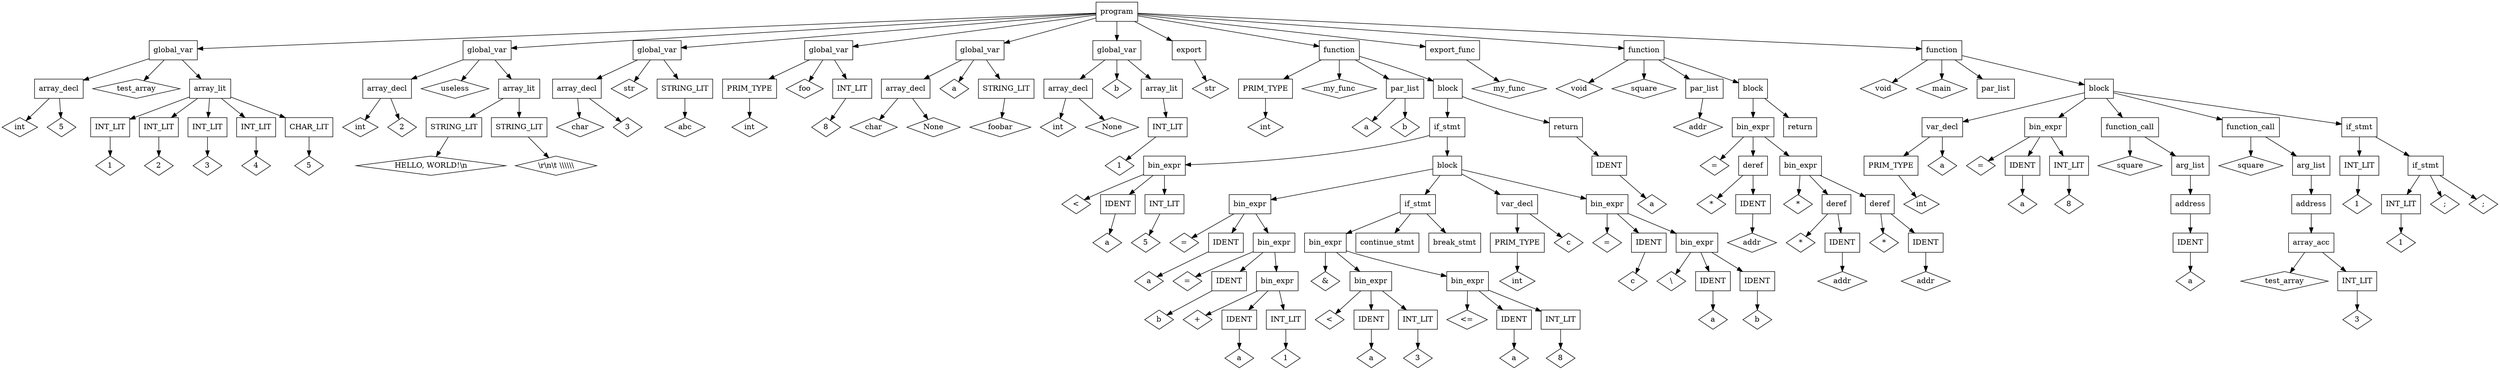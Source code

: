 digraph parse_tree {
    node [shape = box];
    node0 [label = "program"]
    node0 -> node1
    node0 -> node2
    node0 -> node3
    node0 -> node4
    node0 -> node5
    node0 -> node6
    node0 -> node7
    node0 -> node8
    node0 -> node9
    node0 -> node10
    node0 -> node11
    node1 [label = "global_var"]
    node1 -> node12
    node1 -> node13
    node1 -> node14
    node12 [label = "array_decl"]
    node12 -> node15
    node12 -> node16
    node15 [label = "int", shape = "diamond"]
    node16 [label = "5", shape = "diamond"]
    node13 [label = "test_array", shape = "diamond"]
    node14 [label = "array_lit"]
    node14 -> node17
    node14 -> node18
    node14 -> node19
    node14 -> node20
    node14 -> node21
    node17 [label = "INT_LIT"]
    node17 -> node22
    node22 [label = "1", shape = "diamond"]
    node18 [label = "INT_LIT"]
    node18 -> node23
    node23 [label = "2", shape = "diamond"]
    node19 [label = "INT_LIT"]
    node19 -> node24
    node24 [label = "3", shape = "diamond"]
    node20 [label = "INT_LIT"]
    node20 -> node25
    node25 [label = "4", shape = "diamond"]
    node21 [label = "CHAR_LIT"]
    node21 -> node26
    node26 [label = "5", shape = "diamond"]
    node2 [label = "global_var"]
    node2 -> node27
    node2 -> node28
    node2 -> node29
    node27 [label = "array_decl"]
    node27 -> node30
    node27 -> node31
    node30 [label = "int", shape = "diamond"]
    node31 [label = "2", shape = "diamond"]
    node28 [label = "useless", shape = "diamond"]
    node29 [label = "array_lit"]
    node29 -> node32
    node29 -> node33
    node32 [label = "STRING_LIT"]
    node32 -> node34
    node34 [label = "HELLO, WORLD!\\n", shape = "diamond"]
    node33 [label = "STRING_LIT"]
    node33 -> node35
    node35 [label = "\\r\\n\\t \\\\\\\\\\\\", shape = "diamond"]
    node3 [label = "global_var"]
    node3 -> node36
    node3 -> node37
    node3 -> node38
    node36 [label = "array_decl"]
    node36 -> node39
    node36 -> node40
    node39 [label = "char", shape = "diamond"]
    node40 [label = "3", shape = "diamond"]
    node37 [label = "str", shape = "diamond"]
    node38 [label = "STRING_LIT"]
    node38 -> node41
    node41 [label = "abc", shape = "diamond"]
    node4 [label = "global_var"]
    node4 -> node42
    node4 -> node43
    node4 -> node44
    node42 [label = "PRIM_TYPE"]
    node42 -> node45
    node45 [label = "int", shape = "diamond"]
    node43 [label = "foo", shape = "diamond"]
    node44 [label = "INT_LIT"]
    node44 -> node46
    node46 [label = "8", shape = "diamond"]
    node5 [label = "global_var"]
    node5 -> node47
    node5 -> node48
    node5 -> node49
    node47 [label = "array_decl"]
    node47 -> node50
    node47 -> node51
    node50 [label = "char", shape = "diamond"]
    node51 [label = "None", shape = "diamond"]
    node48 [label = "a", shape = "diamond"]
    node49 [label = "STRING_LIT"]
    node49 -> node52
    node52 [label = "foobar", shape = "diamond"]
    node6 [label = "global_var"]
    node6 -> node53
    node6 -> node54
    node6 -> node55
    node53 [label = "array_decl"]
    node53 -> node56
    node53 -> node57
    node56 [label = "int", shape = "diamond"]
    node57 [label = "None", shape = "diamond"]
    node54 [label = "b", shape = "diamond"]
    node55 [label = "array_lit"]
    node55 -> node58
    node58 [label = "INT_LIT"]
    node58 -> node59
    node59 [label = "1", shape = "diamond"]
    node7 [label = "export"]
    node7 -> node60
    node60 [label = "str", shape = "diamond"]
    node8 [label = "function"]
    node8 -> node61
    node8 -> node62
    node8 -> node63
    node8 -> node64
    node61 [label = "PRIM_TYPE"]
    node61 -> node65
    node65 [label = "int", shape = "diamond"]
    node62 [label = "my_func", shape = "diamond"]
    node63 [label = "par_list"]
    node63 -> node66
    node63 -> node67
    node66 [label = "a", shape = "diamond"]
    node67 [label = "b", shape = "diamond"]
    node64 [label = "block"]
    node64 -> node68
    node64 -> node69
    node68 [label = "if_stmt"]
    node68 -> node70
    node68 -> node71
    node70 [label = "bin_expr"]
    node70 -> node72
    node70 -> node73
    node70 -> node74
    node72 [label = "<", shape = "diamond"]
    node73 [label = "IDENT"]
    node73 -> node75
    node75 [label = "a", shape = "diamond"]
    node74 [label = "INT_LIT"]
    node74 -> node76
    node76 [label = "5", shape = "diamond"]
    node71 [label = "block"]
    node71 -> node77
    node71 -> node78
    node71 -> node79
    node71 -> node80
    node77 [label = "bin_expr"]
    node77 -> node81
    node77 -> node82
    node77 -> node83
    node81 [label = "=", shape = "diamond"]
    node82 [label = "IDENT"]
    node82 -> node84
    node84 [label = "a", shape = "diamond"]
    node83 [label = "bin_expr"]
    node83 -> node85
    node83 -> node86
    node83 -> node87
    node85 [label = "=", shape = "diamond"]
    node86 [label = "IDENT"]
    node86 -> node88
    node88 [label = "b", shape = "diamond"]
    node87 [label = "bin_expr"]
    node87 -> node89
    node87 -> node90
    node87 -> node91
    node89 [label = "+", shape = "diamond"]
    node90 [label = "IDENT"]
    node90 -> node92
    node92 [label = "a", shape = "diamond"]
    node91 [label = "INT_LIT"]
    node91 -> node93
    node93 [label = "1", shape = "diamond"]
    node78 [label = "if_stmt"]
    node78 -> node94
    node78 -> node95
    node78 -> node96
    node94 [label = "bin_expr"]
    node94 -> node97
    node94 -> node98
    node94 -> node99
    node97 [label = "&", shape = "diamond"]
    node98 [label = "bin_expr"]
    node98 -> node100
    node98 -> node101
    node98 -> node102
    node100 [label = "<", shape = "diamond"]
    node101 [label = "IDENT"]
    node101 -> node103
    node103 [label = "a", shape = "diamond"]
    node102 [label = "INT_LIT"]
    node102 -> node104
    node104 [label = "3", shape = "diamond"]
    node99 [label = "bin_expr"]
    node99 -> node105
    node99 -> node106
    node99 -> node107
    node105 [label = "<=", shape = "diamond"]
    node106 [label = "IDENT"]
    node106 -> node108
    node108 [label = "a", shape = "diamond"]
    node107 [label = "INT_LIT"]
    node107 -> node109
    node109 [label = "8", shape = "diamond"]
    node95 [label = "continue_stmt"]
    node96 [label = "break_stmt"]
    node79 [label = "var_decl"]
    node79 -> node110
    node79 -> node111
    node110 [label = "PRIM_TYPE"]
    node110 -> node112
    node112 [label = "int", shape = "diamond"]
    node111 [label = "c", shape = "diamond"]
    node80 [label = "bin_expr"]
    node80 -> node113
    node80 -> node114
    node80 -> node115
    node113 [label = "=", shape = "diamond"]
    node114 [label = "IDENT"]
    node114 -> node116
    node116 [label = "c", shape = "diamond"]
    node115 [label = "bin_expr"]
    node115 -> node117
    node115 -> node118
    node115 -> node119
    node117 [label = "\\", shape = "diamond"]
    node118 [label = "IDENT"]
    node118 -> node120
    node120 [label = "a", shape = "diamond"]
    node119 [label = "IDENT"]
    node119 -> node121
    node121 [label = "b", shape = "diamond"]
    node69 [label = "return"]
    node69 -> node122
    node122 [label = "IDENT"]
    node122 -> node123
    node123 [label = "a", shape = "diamond"]
    node9 [label = "export_func"]
    node9 -> node124
    node124 [label = "my_func", shape = "diamond"]
    node10 [label = "function"]
    node10 -> node125
    node10 -> node126
    node10 -> node127
    node10 -> node128
    node125 [label = "void", shape = "diamond"]
    node126 [label = "square", shape = "diamond"]
    node127 [label = "par_list"]
    node127 -> node129
    node129 [label = "addr", shape = "diamond"]
    node128 [label = "block"]
    node128 -> node130
    node128 -> node131
    node130 [label = "bin_expr"]
    node130 -> node132
    node130 -> node133
    node130 -> node134
    node132 [label = "=", shape = "diamond"]
    node133 [label = "deref"]
    node133 -> node135
    node133 -> node136
    node135 [label = "*", shape = "diamond"]
    node136 [label = "IDENT"]
    node136 -> node137
    node137 [label = "addr", shape = "diamond"]
    node134 [label = "bin_expr"]
    node134 -> node138
    node134 -> node139
    node134 -> node140
    node138 [label = "*", shape = "diamond"]
    node139 [label = "deref"]
    node139 -> node141
    node139 -> node142
    node141 [label = "*", shape = "diamond"]
    node142 [label = "IDENT"]
    node142 -> node143
    node143 [label = "addr", shape = "diamond"]
    node140 [label = "deref"]
    node140 -> node144
    node140 -> node145
    node144 [label = "*", shape = "diamond"]
    node145 [label = "IDENT"]
    node145 -> node146
    node146 [label = "addr", shape = "diamond"]
    node131 [label = "return"]
    node11 [label = "function"]
    node11 -> node147
    node11 -> node148
    node11 -> node149
    node11 -> node150
    node147 [label = "void", shape = "diamond"]
    node148 [label = "main", shape = "diamond"]
    node149 [label = "par_list"]
    node150 [label = "block"]
    node150 -> node151
    node150 -> node152
    node150 -> node153
    node150 -> node154
    node150 -> node155
    node151 [label = "var_decl"]
    node151 -> node156
    node151 -> node157
    node156 [label = "PRIM_TYPE"]
    node156 -> node158
    node158 [label = "int", shape = "diamond"]
    node157 [label = "a", shape = "diamond"]
    node152 [label = "bin_expr"]
    node152 -> node159
    node152 -> node160
    node152 -> node161
    node159 [label = "=", shape = "diamond"]
    node160 [label = "IDENT"]
    node160 -> node162
    node162 [label = "a", shape = "diamond"]
    node161 [label = "INT_LIT"]
    node161 -> node163
    node163 [label = "8", shape = "diamond"]
    node153 [label = "function_call"]
    node153 -> node164
    node153 -> node165
    node164 [label = "square", shape = "diamond"]
    node165 [label = "arg_list"]
    node165 -> node166
    node166 [label = "address"]
    node166 -> node167
    node167 [label = "IDENT"]
    node167 -> node168
    node168 [label = "a", shape = "diamond"]
    node154 [label = "function_call"]
    node154 -> node169
    node154 -> node170
    node169 [label = "square", shape = "diamond"]
    node170 [label = "arg_list"]
    node170 -> node171
    node171 [label = "address"]
    node171 -> node172
    node172 [label = "array_acc"]
    node172 -> node173
    node172 -> node174
    node173 [label = "test_array", shape = "diamond"]
    node174 [label = "INT_LIT"]
    node174 -> node175
    node175 [label = "3", shape = "diamond"]
    node155 [label = "if_stmt"]
    node155 -> node176
    node155 -> node177
    node176 [label = "INT_LIT"]
    node176 -> node178
    node178 [label = "1", shape = "diamond"]
    node177 [label = "if_stmt"]
    node177 -> node179
    node177 -> node180
    node177 -> node181
    node179 [label = "INT_LIT"]
    node179 -> node182
    node182 [label = "1", shape = "diamond"]
    node180 [label = ";", shape = "diamond"]
    node181 [label = ";", shape = "diamond"]
}
